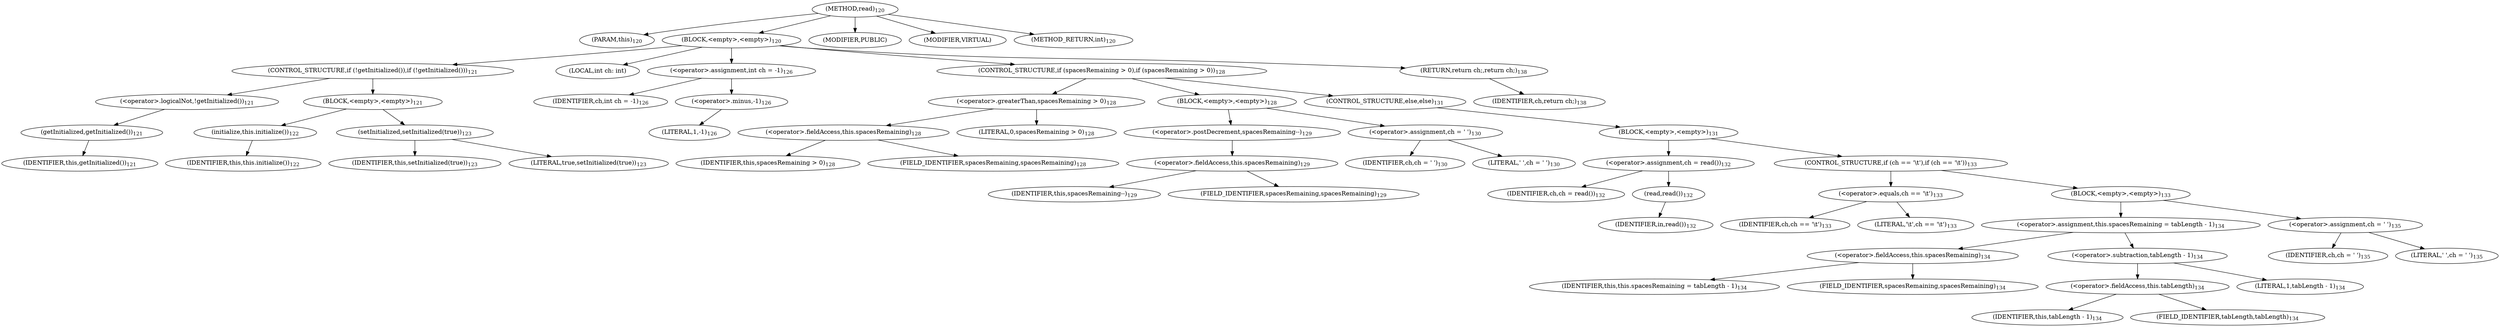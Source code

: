 digraph "read" {  
"74" [label = <(METHOD,read)<SUB>120</SUB>> ]
"8" [label = <(PARAM,this)<SUB>120</SUB>> ]
"75" [label = <(BLOCK,&lt;empty&gt;,&lt;empty&gt;)<SUB>120</SUB>> ]
"76" [label = <(CONTROL_STRUCTURE,if (!getInitialized()),if (!getInitialized()))<SUB>121</SUB>> ]
"77" [label = <(&lt;operator&gt;.logicalNot,!getInitialized())<SUB>121</SUB>> ]
"78" [label = <(getInitialized,getInitialized())<SUB>121</SUB>> ]
"7" [label = <(IDENTIFIER,this,getInitialized())<SUB>121</SUB>> ]
"79" [label = <(BLOCK,&lt;empty&gt;,&lt;empty&gt;)<SUB>121</SUB>> ]
"80" [label = <(initialize,this.initialize())<SUB>122</SUB>> ]
"9" [label = <(IDENTIFIER,this,this.initialize())<SUB>122</SUB>> ]
"81" [label = <(setInitialized,setInitialized(true))<SUB>123</SUB>> ]
"10" [label = <(IDENTIFIER,this,setInitialized(true))<SUB>123</SUB>> ]
"82" [label = <(LITERAL,true,setInitialized(true))<SUB>123</SUB>> ]
"83" [label = <(LOCAL,int ch: int)> ]
"84" [label = <(&lt;operator&gt;.assignment,int ch = -1)<SUB>126</SUB>> ]
"85" [label = <(IDENTIFIER,ch,int ch = -1)<SUB>126</SUB>> ]
"86" [label = <(&lt;operator&gt;.minus,-1)<SUB>126</SUB>> ]
"87" [label = <(LITERAL,1,-1)<SUB>126</SUB>> ]
"88" [label = <(CONTROL_STRUCTURE,if (spacesRemaining &gt; 0),if (spacesRemaining &gt; 0))<SUB>128</SUB>> ]
"89" [label = <(&lt;operator&gt;.greaterThan,spacesRemaining &gt; 0)<SUB>128</SUB>> ]
"90" [label = <(&lt;operator&gt;.fieldAccess,this.spacesRemaining)<SUB>128</SUB>> ]
"91" [label = <(IDENTIFIER,this,spacesRemaining &gt; 0)<SUB>128</SUB>> ]
"92" [label = <(FIELD_IDENTIFIER,spacesRemaining,spacesRemaining)<SUB>128</SUB>> ]
"93" [label = <(LITERAL,0,spacesRemaining &gt; 0)<SUB>128</SUB>> ]
"94" [label = <(BLOCK,&lt;empty&gt;,&lt;empty&gt;)<SUB>128</SUB>> ]
"95" [label = <(&lt;operator&gt;.postDecrement,spacesRemaining--)<SUB>129</SUB>> ]
"96" [label = <(&lt;operator&gt;.fieldAccess,this.spacesRemaining)<SUB>129</SUB>> ]
"97" [label = <(IDENTIFIER,this,spacesRemaining--)<SUB>129</SUB>> ]
"98" [label = <(FIELD_IDENTIFIER,spacesRemaining,spacesRemaining)<SUB>129</SUB>> ]
"99" [label = <(&lt;operator&gt;.assignment,ch = ' ')<SUB>130</SUB>> ]
"100" [label = <(IDENTIFIER,ch,ch = ' ')<SUB>130</SUB>> ]
"101" [label = <(LITERAL,' ',ch = ' ')<SUB>130</SUB>> ]
"102" [label = <(CONTROL_STRUCTURE,else,else)<SUB>131</SUB>> ]
"103" [label = <(BLOCK,&lt;empty&gt;,&lt;empty&gt;)<SUB>131</SUB>> ]
"104" [label = <(&lt;operator&gt;.assignment,ch = read())<SUB>132</SUB>> ]
"105" [label = <(IDENTIFIER,ch,ch = read())<SUB>132</SUB>> ]
"106" [label = <(read,read())<SUB>132</SUB>> ]
"107" [label = <(IDENTIFIER,in,read())<SUB>132</SUB>> ]
"108" [label = <(CONTROL_STRUCTURE,if (ch == '\t'),if (ch == '\t'))<SUB>133</SUB>> ]
"109" [label = <(&lt;operator&gt;.equals,ch == '\t')<SUB>133</SUB>> ]
"110" [label = <(IDENTIFIER,ch,ch == '\t')<SUB>133</SUB>> ]
"111" [label = <(LITERAL,'\t',ch == '\t')<SUB>133</SUB>> ]
"112" [label = <(BLOCK,&lt;empty&gt;,&lt;empty&gt;)<SUB>133</SUB>> ]
"113" [label = <(&lt;operator&gt;.assignment,this.spacesRemaining = tabLength - 1)<SUB>134</SUB>> ]
"114" [label = <(&lt;operator&gt;.fieldAccess,this.spacesRemaining)<SUB>134</SUB>> ]
"115" [label = <(IDENTIFIER,this,this.spacesRemaining = tabLength - 1)<SUB>134</SUB>> ]
"116" [label = <(FIELD_IDENTIFIER,spacesRemaining,spacesRemaining)<SUB>134</SUB>> ]
"117" [label = <(&lt;operator&gt;.subtraction,tabLength - 1)<SUB>134</SUB>> ]
"118" [label = <(&lt;operator&gt;.fieldAccess,this.tabLength)<SUB>134</SUB>> ]
"119" [label = <(IDENTIFIER,this,tabLength - 1)<SUB>134</SUB>> ]
"120" [label = <(FIELD_IDENTIFIER,tabLength,tabLength)<SUB>134</SUB>> ]
"121" [label = <(LITERAL,1,tabLength - 1)<SUB>134</SUB>> ]
"122" [label = <(&lt;operator&gt;.assignment,ch = ' ')<SUB>135</SUB>> ]
"123" [label = <(IDENTIFIER,ch,ch = ' ')<SUB>135</SUB>> ]
"124" [label = <(LITERAL,' ',ch = ' ')<SUB>135</SUB>> ]
"125" [label = <(RETURN,return ch;,return ch;)<SUB>138</SUB>> ]
"126" [label = <(IDENTIFIER,ch,return ch;)<SUB>138</SUB>> ]
"127" [label = <(MODIFIER,PUBLIC)> ]
"128" [label = <(MODIFIER,VIRTUAL)> ]
"129" [label = <(METHOD_RETURN,int)<SUB>120</SUB>> ]
  "74" -> "8" 
  "74" -> "75" 
  "74" -> "127" 
  "74" -> "128" 
  "74" -> "129" 
  "75" -> "76" 
  "75" -> "83" 
  "75" -> "84" 
  "75" -> "88" 
  "75" -> "125" 
  "76" -> "77" 
  "76" -> "79" 
  "77" -> "78" 
  "78" -> "7" 
  "79" -> "80" 
  "79" -> "81" 
  "80" -> "9" 
  "81" -> "10" 
  "81" -> "82" 
  "84" -> "85" 
  "84" -> "86" 
  "86" -> "87" 
  "88" -> "89" 
  "88" -> "94" 
  "88" -> "102" 
  "89" -> "90" 
  "89" -> "93" 
  "90" -> "91" 
  "90" -> "92" 
  "94" -> "95" 
  "94" -> "99" 
  "95" -> "96" 
  "96" -> "97" 
  "96" -> "98" 
  "99" -> "100" 
  "99" -> "101" 
  "102" -> "103" 
  "103" -> "104" 
  "103" -> "108" 
  "104" -> "105" 
  "104" -> "106" 
  "106" -> "107" 
  "108" -> "109" 
  "108" -> "112" 
  "109" -> "110" 
  "109" -> "111" 
  "112" -> "113" 
  "112" -> "122" 
  "113" -> "114" 
  "113" -> "117" 
  "114" -> "115" 
  "114" -> "116" 
  "117" -> "118" 
  "117" -> "121" 
  "118" -> "119" 
  "118" -> "120" 
  "122" -> "123" 
  "122" -> "124" 
  "125" -> "126" 
}
